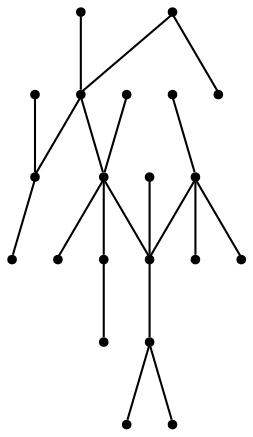 graph {
  node [shape=point,comment="{\"directed\":false,\"doi\":\"10.1007/978-3-030-92931-2_12\",\"figure\":\"6 (1)\"}"]

  v0 [pos="1625.5897302204946,505.78415262813814"]
  v1 [pos="1566.6048278160397,353.5520437638106"]
  v2 [pos="1566.607911854298,486.67556256811383"]
  v3 [pos="1518.9753542788233,613.0537364869017"]
  v4 [pos="1514.5954794504182,394.0329517586367"]
  v5 [pos="1471.3416203176212,486.67556256811383"]
  v6 [pos="1446.851304302286,641.3619277429418"]
  v7 [pos="1428.0858535322932,394.0329517586367"]
  v8 [pos="1403.5986215552166,733.9923337000773"]
  v9 [pos="1360.341678384161,641.3619277429418"]
  v10 [pos="1290.4670050952695,394.01511542607113"]
  v11 [pos="1288.218804793351,613.0537364869017"]
  v12 [pos="1288.2208078285087,520.3930349943057"]
  v13 [pos="1239.3839174160444,353.5655561369664"]
  v14 [pos="1239.3839174160444,486.6422426456028"]
  v15 [pos="1196.8572872222496,613.0537364869018"]
  v16 [pos="1168.7372171478826,394.02153777754756"]
  v17 [pos="1125.4824359830288,486.6476158010459"]
  v18 [pos="1125.4792883563528,353.55913378548996"]
  v19 [pos="1082.2233943941897,394.02153777754756"]
  v20 [pos="1077.3175161745874,520.4057525219816"]

  v0 -- v3 [id="-45",pos="1625.5897302204946,505.78415262813814 1518.9753542788233,613.0537364869017 1518.9753542788233,613.0537364869017 1518.9753542788233,613.0537364869017"]
  v19 -- v17 [id="-48",pos="1082.2233943941897,394.02153777754756 1125.4824359830288,486.6476158010459 1125.4824359830288,486.6476158010459 1125.4824359830288,486.6476158010459"]
  v20 -- v15 [id="-50",pos="1077.3175161745874,520.4057525219816 1196.8572872222496,613.0537364869018 1196.8572872222496,613.0537364869018 1196.8572872222496,613.0537364869018"]
  v2 -- v1 [id="-53",pos="1566.607911854298,486.67556256811383 1566.6048278160397,353.5520437638106 1566.6048278160397,353.5520437638106 1566.6048278160397,353.5520437638106"]
  v2 -- v3 [id="-57",pos="1566.607911854298,486.67556256811383 1518.9753542788233,613.0537364869017 1518.9753542788233,613.0537364869017 1518.9753542788233,613.0537364869017"]
  v17 -- v18 [id="-59",pos="1125.4824359830288,486.6476158010459 1125.4792883563528,353.55913378548996 1125.4792883563528,353.55913378548996 1125.4792883563528,353.55913378548996"]
  v17 -- v16 [id="-63",pos="1125.4824359830288,486.6476158010459 1168.7372171478826,394.02153777754756 1168.7372171478826,394.02153777754756 1168.7372171478826,394.02153777754756"]
  v3 -- v5 [id="-65",pos="1518.9753542788233,613.0537364869017 1471.3416203176212,486.67556256811383 1471.3416203176212,486.67556256811383 1471.3416203176212,486.67556256811383"]
  v4 -- v5 [id="-66",pos="1514.5954794504182,394.0329517586367 1471.3416203176212,486.67556256811383 1471.3416203176212,486.67556256811383 1471.3416203176212,486.67556256811383"]
  v17 -- v15 [id="-68",pos="1125.4824359830288,486.6476158010459 1196.8572872222496,613.0537364869018 1196.8572872222496,613.0537364869018 1196.8572872222496,613.0537364869018"]
  v3 -- v8 [id="-69",pos="1518.9753542788233,613.0537364869017 1403.5986215552166,733.9923337000773 1403.5986215552166,733.9923337000773 1403.5986215552166,733.9923337000773"]
  v5 -- v7 [id="-77",pos="1471.3416203176212,486.67556256811383 1428.0858535322932,394.0329517586367 1428.0858535322932,394.0329517586367 1428.0858535322932,394.0329517586367"]
  v6 -- v8 [id="-82",pos="1446.851304302286,641.3619277429418 1403.5986215552166,733.9923337000773 1403.5986215552166,733.9923337000773 1403.5986215552166,733.9923337000773"]
  v15 -- v14 [id="-85",pos="1196.8572872222496,613.0537364869018 1239.3839174160444,486.6422426456028 1239.3839174160444,486.6422426456028 1239.3839174160444,486.6422426456028"]
  v8 -- v9 [id="-88",pos="1403.5986215552166,733.9923337000773 1360.341678384161,641.3619277429418 1360.341678384161,641.3619277429418 1360.341678384161,641.3619277429418"]
  v8 -- v11 [id="-91",pos="1403.5986215552166,733.9923337000773 1288.218804793351,613.0537364869017 1288.218804793351,613.0537364869017 1288.218804793351,613.0537364869017"]
  v8 -- v15 [id="-94",pos="1403.5986215552166,733.9923337000773 1196.8572872222496,613.0537364869018 1196.8572872222496,613.0537364869018 1196.8572872222496,613.0537364869018"]
  v14 -- v13 [id="-99",pos="1239.3839174160444,486.6422426456028 1239.3839174160444,353.5655561369664 1239.3839174160444,353.5655561369664 1239.3839174160444,353.5655561369664"]
  v14 -- v10 [id="-103",pos="1239.3839174160444,486.6422426456028 1290.4670050952695,394.01511542607113 1290.4670050952695,394.01511542607113 1290.4670050952695,394.01511542607113"]
  v11 -- v12 [id="-105",pos="1288.218804793351,613.0537364869017 1288.2208078285087,520.3930349943057 1288.2208078285087,520.3930349943057 1288.2208078285087,520.3930349943057"]
}